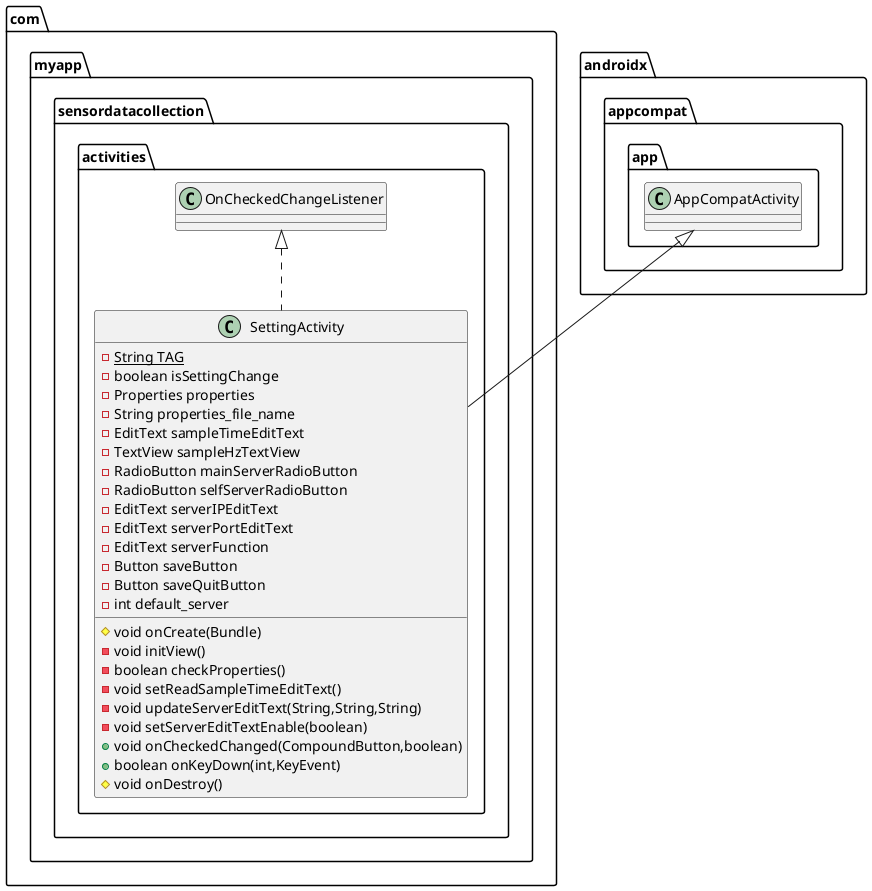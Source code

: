 @startuml
class com.myapp.sensordatacollection.activities.SettingActivity {
- {static} String TAG
- boolean isSettingChange
- Properties properties
- String properties_file_name
- EditText sampleTimeEditText
- TextView sampleHzTextView
- RadioButton mainServerRadioButton
- RadioButton selfServerRadioButton
- EditText serverIPEditText
- EditText serverPortEditText
- EditText serverFunction
- Button saveButton
- Button saveQuitButton
- int default_server
# void onCreate(Bundle)
- void initView()
- boolean checkProperties()
- void setReadSampleTimeEditText()
- void updateServerEditText(String,String,String)
- void setServerEditTextEnable(boolean)
+ void onCheckedChanged(CompoundButton,boolean)
+ boolean onKeyDown(int,KeyEvent)
# void onDestroy()
}


com.myapp.sensordatacollection.activities.OnCheckedChangeListener <|.. com.myapp.sensordatacollection.activities.SettingActivity
androidx.appcompat.app.AppCompatActivity <|-- com.myapp.sensordatacollection.activities.SettingActivity
@enduml